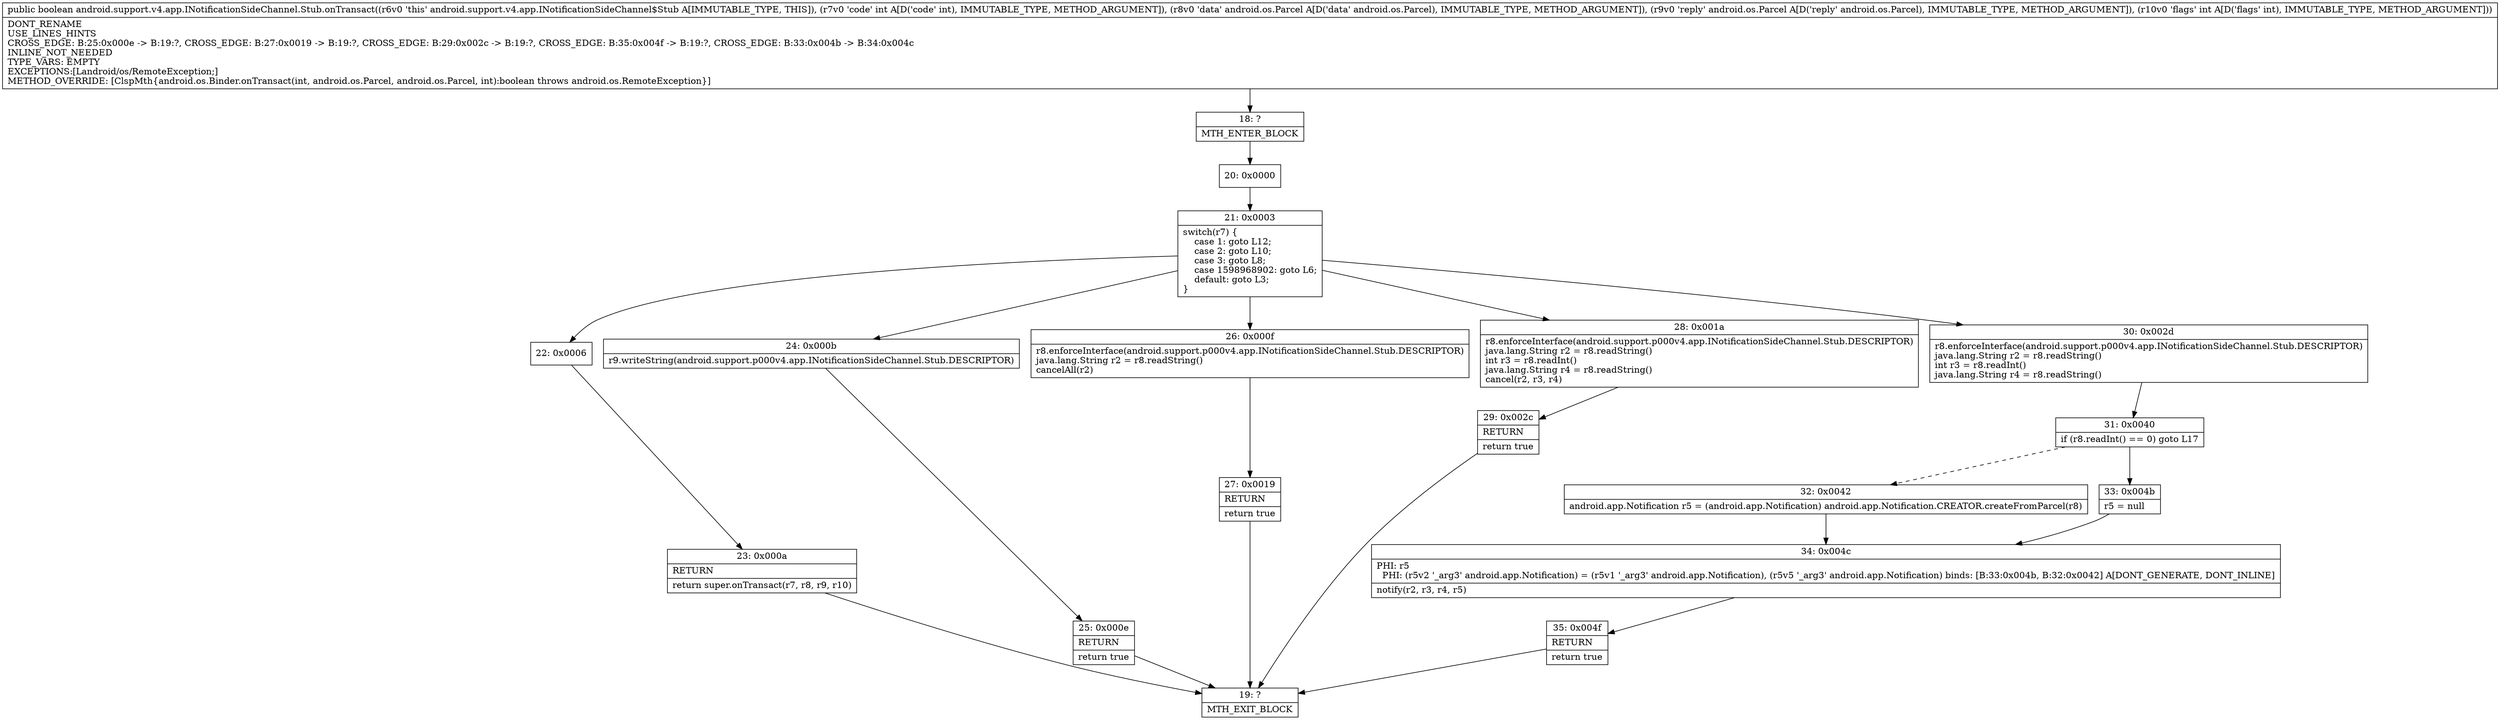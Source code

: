 digraph "CFG forandroid.support.v4.app.INotificationSideChannel.Stub.onTransact(ILandroid\/os\/Parcel;Landroid\/os\/Parcel;I)Z" {
Node_18 [shape=record,label="{18\:\ ?|MTH_ENTER_BLOCK\l}"];
Node_20 [shape=record,label="{20\:\ 0x0000}"];
Node_21 [shape=record,label="{21\:\ 0x0003|switch(r7) \{\l    case 1: goto L12;\l    case 2: goto L10;\l    case 3: goto L8;\l    case 1598968902: goto L6;\l    default: goto L3;\l\}\l}"];
Node_22 [shape=record,label="{22\:\ 0x0006}"];
Node_23 [shape=record,label="{23\:\ 0x000a|RETURN\l|return super.onTransact(r7, r8, r9, r10)\l}"];
Node_19 [shape=record,label="{19\:\ ?|MTH_EXIT_BLOCK\l}"];
Node_24 [shape=record,label="{24\:\ 0x000b|r9.writeString(android.support.p000v4.app.INotificationSideChannel.Stub.DESCRIPTOR)\l}"];
Node_25 [shape=record,label="{25\:\ 0x000e|RETURN\l|return true\l}"];
Node_26 [shape=record,label="{26\:\ 0x000f|r8.enforceInterface(android.support.p000v4.app.INotificationSideChannel.Stub.DESCRIPTOR)\ljava.lang.String r2 = r8.readString()\lcancelAll(r2)\l}"];
Node_27 [shape=record,label="{27\:\ 0x0019|RETURN\l|return true\l}"];
Node_28 [shape=record,label="{28\:\ 0x001a|r8.enforceInterface(android.support.p000v4.app.INotificationSideChannel.Stub.DESCRIPTOR)\ljava.lang.String r2 = r8.readString()\lint r3 = r8.readInt()\ljava.lang.String r4 = r8.readString()\lcancel(r2, r3, r4)\l}"];
Node_29 [shape=record,label="{29\:\ 0x002c|RETURN\l|return true\l}"];
Node_30 [shape=record,label="{30\:\ 0x002d|r8.enforceInterface(android.support.p000v4.app.INotificationSideChannel.Stub.DESCRIPTOR)\ljava.lang.String r2 = r8.readString()\lint r3 = r8.readInt()\ljava.lang.String r4 = r8.readString()\l}"];
Node_31 [shape=record,label="{31\:\ 0x0040|if (r8.readInt() == 0) goto L17\l}"];
Node_32 [shape=record,label="{32\:\ 0x0042|android.app.Notification r5 = (android.app.Notification) android.app.Notification.CREATOR.createFromParcel(r8)\l}"];
Node_34 [shape=record,label="{34\:\ 0x004c|PHI: r5 \l  PHI: (r5v2 '_arg3' android.app.Notification) = (r5v1 '_arg3' android.app.Notification), (r5v5 '_arg3' android.app.Notification) binds: [B:33:0x004b, B:32:0x0042] A[DONT_GENERATE, DONT_INLINE]\l|notify(r2, r3, r4, r5)\l}"];
Node_35 [shape=record,label="{35\:\ 0x004f|RETURN\l|return true\l}"];
Node_33 [shape=record,label="{33\:\ 0x004b|r5 = null\l}"];
MethodNode[shape=record,label="{public boolean android.support.v4.app.INotificationSideChannel.Stub.onTransact((r6v0 'this' android.support.v4.app.INotificationSideChannel$Stub A[IMMUTABLE_TYPE, THIS]), (r7v0 'code' int A[D('code' int), IMMUTABLE_TYPE, METHOD_ARGUMENT]), (r8v0 'data' android.os.Parcel A[D('data' android.os.Parcel), IMMUTABLE_TYPE, METHOD_ARGUMENT]), (r9v0 'reply' android.os.Parcel A[D('reply' android.os.Parcel), IMMUTABLE_TYPE, METHOD_ARGUMENT]), (r10v0 'flags' int A[D('flags' int), IMMUTABLE_TYPE, METHOD_ARGUMENT]))  | DONT_RENAME\lUSE_LINES_HINTS\lCROSS_EDGE: B:25:0x000e \-\> B:19:?, CROSS_EDGE: B:27:0x0019 \-\> B:19:?, CROSS_EDGE: B:29:0x002c \-\> B:19:?, CROSS_EDGE: B:35:0x004f \-\> B:19:?, CROSS_EDGE: B:33:0x004b \-\> B:34:0x004c\lINLINE_NOT_NEEDED\lTYPE_VARS: EMPTY\lEXCEPTIONS:[Landroid\/os\/RemoteException;]\lMETHOD_OVERRIDE: [ClspMth\{android.os.Binder.onTransact(int, android.os.Parcel, android.os.Parcel, int):boolean throws android.os.RemoteException\}]\l}"];
MethodNode -> Node_18;Node_18 -> Node_20;
Node_20 -> Node_21;
Node_21 -> Node_22;
Node_21 -> Node_24;
Node_21 -> Node_26;
Node_21 -> Node_28;
Node_21 -> Node_30;
Node_22 -> Node_23;
Node_23 -> Node_19;
Node_24 -> Node_25;
Node_25 -> Node_19;
Node_26 -> Node_27;
Node_27 -> Node_19;
Node_28 -> Node_29;
Node_29 -> Node_19;
Node_30 -> Node_31;
Node_31 -> Node_32[style=dashed];
Node_31 -> Node_33;
Node_32 -> Node_34;
Node_34 -> Node_35;
Node_35 -> Node_19;
Node_33 -> Node_34;
}

